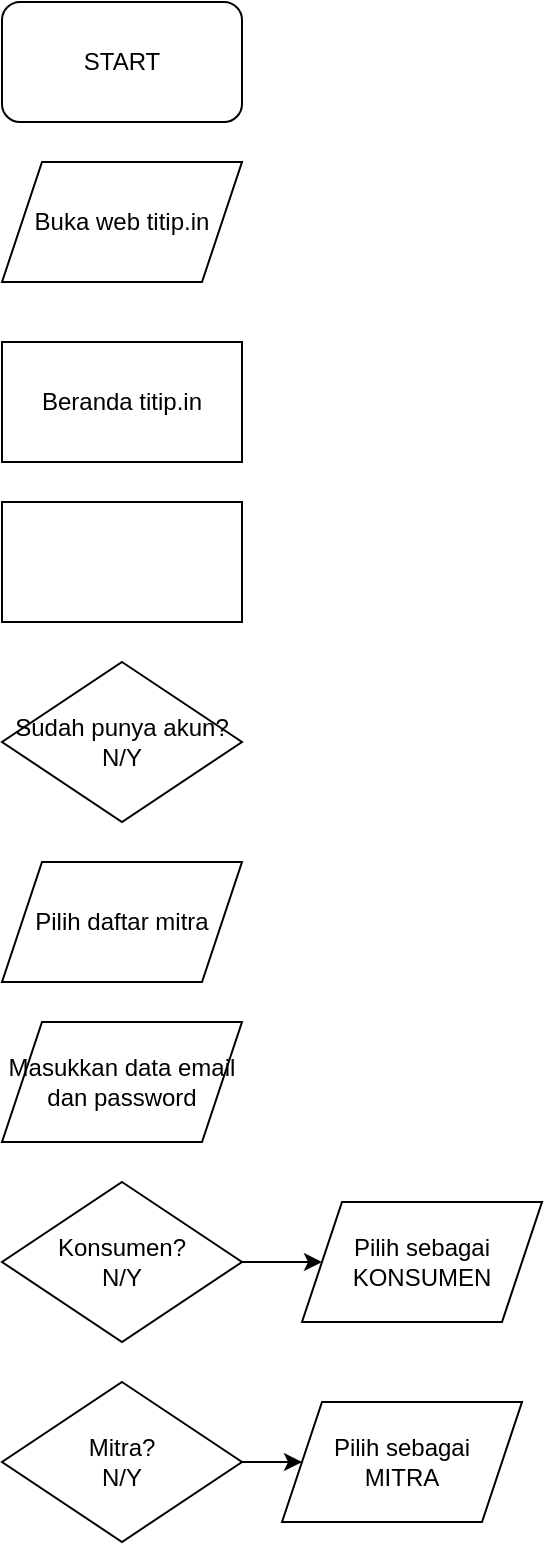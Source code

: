 <mxfile version="21.6.5" type="github" pages="2">
  <diagram name="TITIP.IN" id="L3-sZeAZvc1F-opA7N8f">
    <mxGraphModel dx="1492" dy="960" grid="1" gridSize="10" guides="1" tooltips="1" connect="1" arrows="1" fold="1" page="1" pageScale="1" pageWidth="850" pageHeight="1100" math="0" shadow="0">
      <root>
        <mxCell id="0" />
        <mxCell id="1" parent="0" />
        <mxCell id="sxi4cEkRbGD_M7ixQxOK-1" value="START" style="rounded=1;whiteSpace=wrap;html=1;" parent="1" vertex="1">
          <mxGeometry x="200" y="120" width="120" height="60" as="geometry" />
        </mxCell>
        <mxCell id="sxi4cEkRbGD_M7ixQxOK-13" style="edgeStyle=orthogonalEdgeStyle;rounded=0;orthogonalLoop=1;jettySize=auto;html=1;exitX=1;exitY=0.5;exitDx=0;exitDy=0;entryX=0;entryY=0.5;entryDx=0;entryDy=0;" parent="1" source="sxi4cEkRbGD_M7ixQxOK-2" target="sxi4cEkRbGD_M7ixQxOK-12" edge="1">
          <mxGeometry relative="1" as="geometry" />
        </mxCell>
        <mxCell id="sxi4cEkRbGD_M7ixQxOK-2" value="Mitra?&lt;br&gt;N/Y" style="rhombus;whiteSpace=wrap;html=1;" parent="1" vertex="1">
          <mxGeometry x="200" y="810" width="120" height="80" as="geometry" />
        </mxCell>
        <mxCell id="sxi4cEkRbGD_M7ixQxOK-3" value="Buka web titip.in" style="shape=parallelogram;perimeter=parallelogramPerimeter;whiteSpace=wrap;html=1;fixedSize=1;" parent="1" vertex="1">
          <mxGeometry x="200" y="200" width="120" height="60" as="geometry" />
        </mxCell>
        <mxCell id="sxi4cEkRbGD_M7ixQxOK-4" value="Beranda titip.in" style="rounded=0;whiteSpace=wrap;html=1;" parent="1" vertex="1">
          <mxGeometry x="200" y="290" width="120" height="60" as="geometry" />
        </mxCell>
        <mxCell id="sxi4cEkRbGD_M7ixQxOK-14" style="edgeStyle=orthogonalEdgeStyle;rounded=0;orthogonalLoop=1;jettySize=auto;html=1;exitX=1;exitY=0.5;exitDx=0;exitDy=0;entryX=0;entryY=0.5;entryDx=0;entryDy=0;" parent="1" source="sxi4cEkRbGD_M7ixQxOK-5" target="sxi4cEkRbGD_M7ixQxOK-11" edge="1">
          <mxGeometry relative="1" as="geometry" />
        </mxCell>
        <mxCell id="sxi4cEkRbGD_M7ixQxOK-5" value="Konsumen?&lt;br&gt;N/Y" style="rhombus;whiteSpace=wrap;html=1;" parent="1" vertex="1">
          <mxGeometry x="200" y="710" width="120" height="80" as="geometry" />
        </mxCell>
        <mxCell id="sxi4cEkRbGD_M7ixQxOK-6" value="Pilih daftar mitra" style="shape=parallelogram;perimeter=parallelogramPerimeter;whiteSpace=wrap;html=1;fixedSize=1;" parent="1" vertex="1">
          <mxGeometry x="200" y="550" width="120" height="60" as="geometry" />
        </mxCell>
        <mxCell id="sxi4cEkRbGD_M7ixQxOK-7" value="" style="whiteSpace=wrap;html=1;" parent="1" vertex="1">
          <mxGeometry x="200" y="370" width="120" height="60" as="geometry" />
        </mxCell>
        <mxCell id="sxi4cEkRbGD_M7ixQxOK-9" value="Sudah punya akun? N/Y" style="rhombus;whiteSpace=wrap;html=1;" parent="1" vertex="1">
          <mxGeometry x="200" y="450" width="120" height="80" as="geometry" />
        </mxCell>
        <mxCell id="sxi4cEkRbGD_M7ixQxOK-10" value="Masukkan data email dan password" style="shape=parallelogram;perimeter=parallelogramPerimeter;whiteSpace=wrap;html=1;fixedSize=1;" parent="1" vertex="1">
          <mxGeometry x="200" y="630" width="120" height="60" as="geometry" />
        </mxCell>
        <mxCell id="sxi4cEkRbGD_M7ixQxOK-11" value="Pilih sebagai KONSUMEN" style="shape=parallelogram;perimeter=parallelogramPerimeter;whiteSpace=wrap;html=1;fixedSize=1;" parent="1" vertex="1">
          <mxGeometry x="350" y="720" width="120" height="60" as="geometry" />
        </mxCell>
        <mxCell id="sxi4cEkRbGD_M7ixQxOK-12" value="Pilih sebagai&lt;br&gt;MITRA" style="shape=parallelogram;perimeter=parallelogramPerimeter;whiteSpace=wrap;html=1;fixedSize=1;" parent="1" vertex="1">
          <mxGeometry x="340" y="820" width="120" height="60" as="geometry" />
        </mxCell>
      </root>
    </mxGraphModel>
  </diagram>
  <diagram id="7kIImK7Ijg0jxkmaqfD0" name="ACROSS">
    <mxGraphModel dx="514" dy="331" grid="1" gridSize="10" guides="1" tooltips="1" connect="1" arrows="1" fold="1" page="1" pageScale="1" pageWidth="850" pageHeight="1100" math="0" shadow="0">
      <root>
        <mxCell id="0" />
        <mxCell id="1" parent="0" />
        <mxCell id="h3XR8xtLUXyXp-7LTkw_-1" style="edgeStyle=orthogonalEdgeStyle;rounded=0;orthogonalLoop=1;jettySize=auto;html=1;exitX=1;exitY=0.5;exitDx=0;exitDy=0;entryX=0;entryY=0.5;entryDx=0;entryDy=0;" edge="1" parent="1" source="h3XR8xtLUXyXp-7LTkw_-2" target="h3XR8xtLUXyXp-7LTkw_-12">
          <mxGeometry relative="1" as="geometry" />
        </mxCell>
        <mxCell id="h3XR8xtLUXyXp-7LTkw_-2" value="Mitra?&lt;br&gt;N/Y" style="rhombus;whiteSpace=wrap;html=1;" vertex="1" parent="1">
          <mxGeometry x="200" y="810" width="120" height="80" as="geometry" />
        </mxCell>
        <mxCell id="h3XR8xtLUXyXp-7LTkw_-3" value="Buka web&lt;br&gt;ACROSS" style="shape=parallelogram;perimeter=parallelogramPerimeter;whiteSpace=wrap;html=1;fixedSize=1;" vertex="1" parent="1">
          <mxGeometry x="200" y="200" width="120" height="60" as="geometry" />
        </mxCell>
        <mxCell id="h3XR8xtLUXyXp-7LTkw_-4" value="Beranda ACROSS" style="rounded=0;whiteSpace=wrap;html=1;" vertex="1" parent="1">
          <mxGeometry x="200" y="290" width="120" height="60" as="geometry" />
        </mxCell>
        <mxCell id="h3XR8xtLUXyXp-7LTkw_-5" style="edgeStyle=orthogonalEdgeStyle;rounded=0;orthogonalLoop=1;jettySize=auto;html=1;exitX=1;exitY=0.5;exitDx=0;exitDy=0;entryX=0;entryY=0.5;entryDx=0;entryDy=0;" edge="1" parent="1" source="h3XR8xtLUXyXp-7LTkw_-6" target="h3XR8xtLUXyXp-7LTkw_-11">
          <mxGeometry relative="1" as="geometry" />
        </mxCell>
        <mxCell id="h3XR8xtLUXyXp-7LTkw_-6" value="Konsumen?&lt;br&gt;N/Y" style="rhombus;whiteSpace=wrap;html=1;" vertex="1" parent="1">
          <mxGeometry x="200" y="710" width="120" height="80" as="geometry" />
        </mxCell>
        <mxCell id="h3XR8xtLUXyXp-7LTkw_-7" value="Pilih daftar mitra" style="shape=parallelogram;perimeter=parallelogramPerimeter;whiteSpace=wrap;html=1;fixedSize=1;" vertex="1" parent="1">
          <mxGeometry x="200" y="550" width="120" height="60" as="geometry" />
        </mxCell>
        <mxCell id="h3XR8xtLUXyXp-7LTkw_-8" value="" style="whiteSpace=wrap;html=1;" vertex="1" parent="1">
          <mxGeometry x="200" y="370" width="120" height="60" as="geometry" />
        </mxCell>
        <mxCell id="h3XR8xtLUXyXp-7LTkw_-9" value="Sudah punya akun? N/Y" style="rhombus;whiteSpace=wrap;html=1;" vertex="1" parent="1">
          <mxGeometry x="200" y="450" width="120" height="80" as="geometry" />
        </mxCell>
        <mxCell id="h3XR8xtLUXyXp-7LTkw_-10" value="Masukkan data email dan password" style="shape=parallelogram;perimeter=parallelogramPerimeter;whiteSpace=wrap;html=1;fixedSize=1;" vertex="1" parent="1">
          <mxGeometry x="200" y="630" width="120" height="60" as="geometry" />
        </mxCell>
        <mxCell id="h3XR8xtLUXyXp-7LTkw_-11" value="Pilih sebagai KONSUMEN" style="shape=parallelogram;perimeter=parallelogramPerimeter;whiteSpace=wrap;html=1;fixedSize=1;" vertex="1" parent="1">
          <mxGeometry x="350" y="720" width="120" height="60" as="geometry" />
        </mxCell>
        <mxCell id="h3XR8xtLUXyXp-7LTkw_-12" value="Pilih sebagai&lt;br&gt;MITRA" style="shape=parallelogram;perimeter=parallelogramPerimeter;whiteSpace=wrap;html=1;fixedSize=1;" vertex="1" parent="1">
          <mxGeometry x="340" y="820" width="120" height="60" as="geometry" />
        </mxCell>
      </root>
    </mxGraphModel>
  </diagram>
</mxfile>
